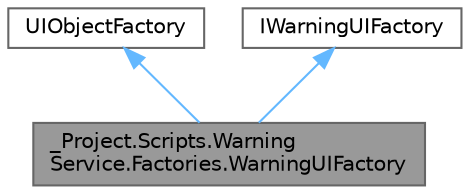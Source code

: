 digraph "_Project.Scripts.WarningService.Factories.WarningUIFactory"
{
 // LATEX_PDF_SIZE
  bgcolor="transparent";
  edge [fontname=Helvetica,fontsize=10,labelfontname=Helvetica,labelfontsize=10];
  node [fontname=Helvetica,fontsize=10,shape=box,height=0.2,width=0.4];
  Node1 [id="Node000001",label="_Project.Scripts.Warning\lService.Factories.WarningUIFactory",height=0.2,width=0.4,color="gray40", fillcolor="grey60", style="filled", fontcolor="black",tooltip="Класс, отвечающий за создание объектов UI сервиса окна-предупреждения"];
  Node2 -> Node1 [id="edge3_Node000001_Node000002",dir="back",color="steelblue1",style="solid",tooltip=" "];
  Node2 [id="Node000002",label="UIObjectFactory",height=0.2,width=0.4,color="gray40", fillcolor="white", style="filled",URL="$class___project_1_1_scripts_1_1_u_i_factory_1_1_u_i_object_factory.html",tooltip="Универсальный класс-фабрика для создания UI объектов"];
  Node3 -> Node1 [id="edge4_Node000001_Node000003",dir="back",color="steelblue1",style="solid",tooltip=" "];
  Node3 [id="Node000003",label="IWarningUIFactory",height=0.2,width=0.4,color="gray40", fillcolor="white", style="filled",URL="$interface___project_1_1_scripts_1_1_warning_service_1_1_factories_1_1_i_warning_u_i_factory.html",tooltip="Интерфейс, описывающий методы создания и уничтожения объектов UI сервиса окна-предупреждения"];
}
